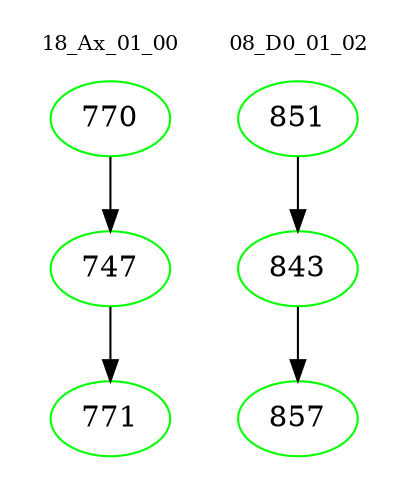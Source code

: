 digraph{
subgraph cluster_0 {
color = white
label = "18_Ax_01_00";
fontsize=10;
T0_770 [label="770", color="green"]
T0_770 -> T0_747 [color="black"]
T0_747 [label="747", color="green"]
T0_747 -> T0_771 [color="black"]
T0_771 [label="771", color="green"]
}
subgraph cluster_1 {
color = white
label = "08_D0_01_02";
fontsize=10;
T1_851 [label="851", color="green"]
T1_851 -> T1_843 [color="black"]
T1_843 [label="843", color="green"]
T1_843 -> T1_857 [color="black"]
T1_857 [label="857", color="green"]
}
}
